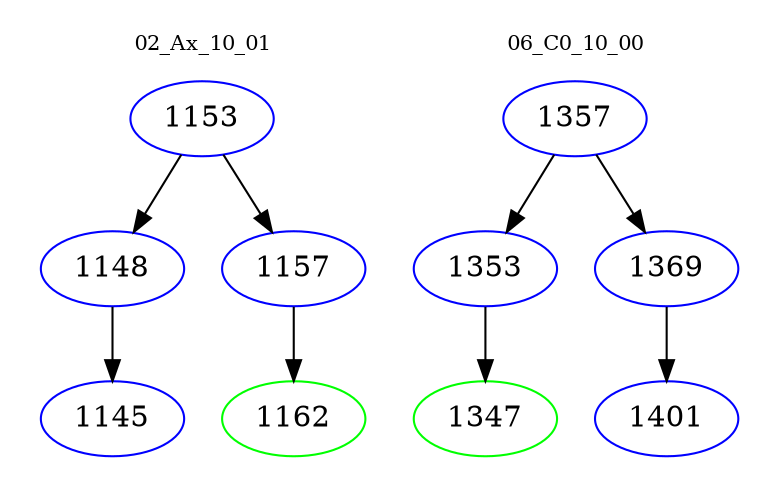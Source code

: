digraph{
subgraph cluster_0 {
color = white
label = "02_Ax_10_01";
fontsize=10;
T0_1153 [label="1153", color="blue"]
T0_1153 -> T0_1148 [color="black"]
T0_1148 [label="1148", color="blue"]
T0_1148 -> T0_1145 [color="black"]
T0_1145 [label="1145", color="blue"]
T0_1153 -> T0_1157 [color="black"]
T0_1157 [label="1157", color="blue"]
T0_1157 -> T0_1162 [color="black"]
T0_1162 [label="1162", color="green"]
}
subgraph cluster_1 {
color = white
label = "06_C0_10_00";
fontsize=10;
T1_1357 [label="1357", color="blue"]
T1_1357 -> T1_1353 [color="black"]
T1_1353 [label="1353", color="blue"]
T1_1353 -> T1_1347 [color="black"]
T1_1347 [label="1347", color="green"]
T1_1357 -> T1_1369 [color="black"]
T1_1369 [label="1369", color="blue"]
T1_1369 -> T1_1401 [color="black"]
T1_1401 [label="1401", color="blue"]
}
}
